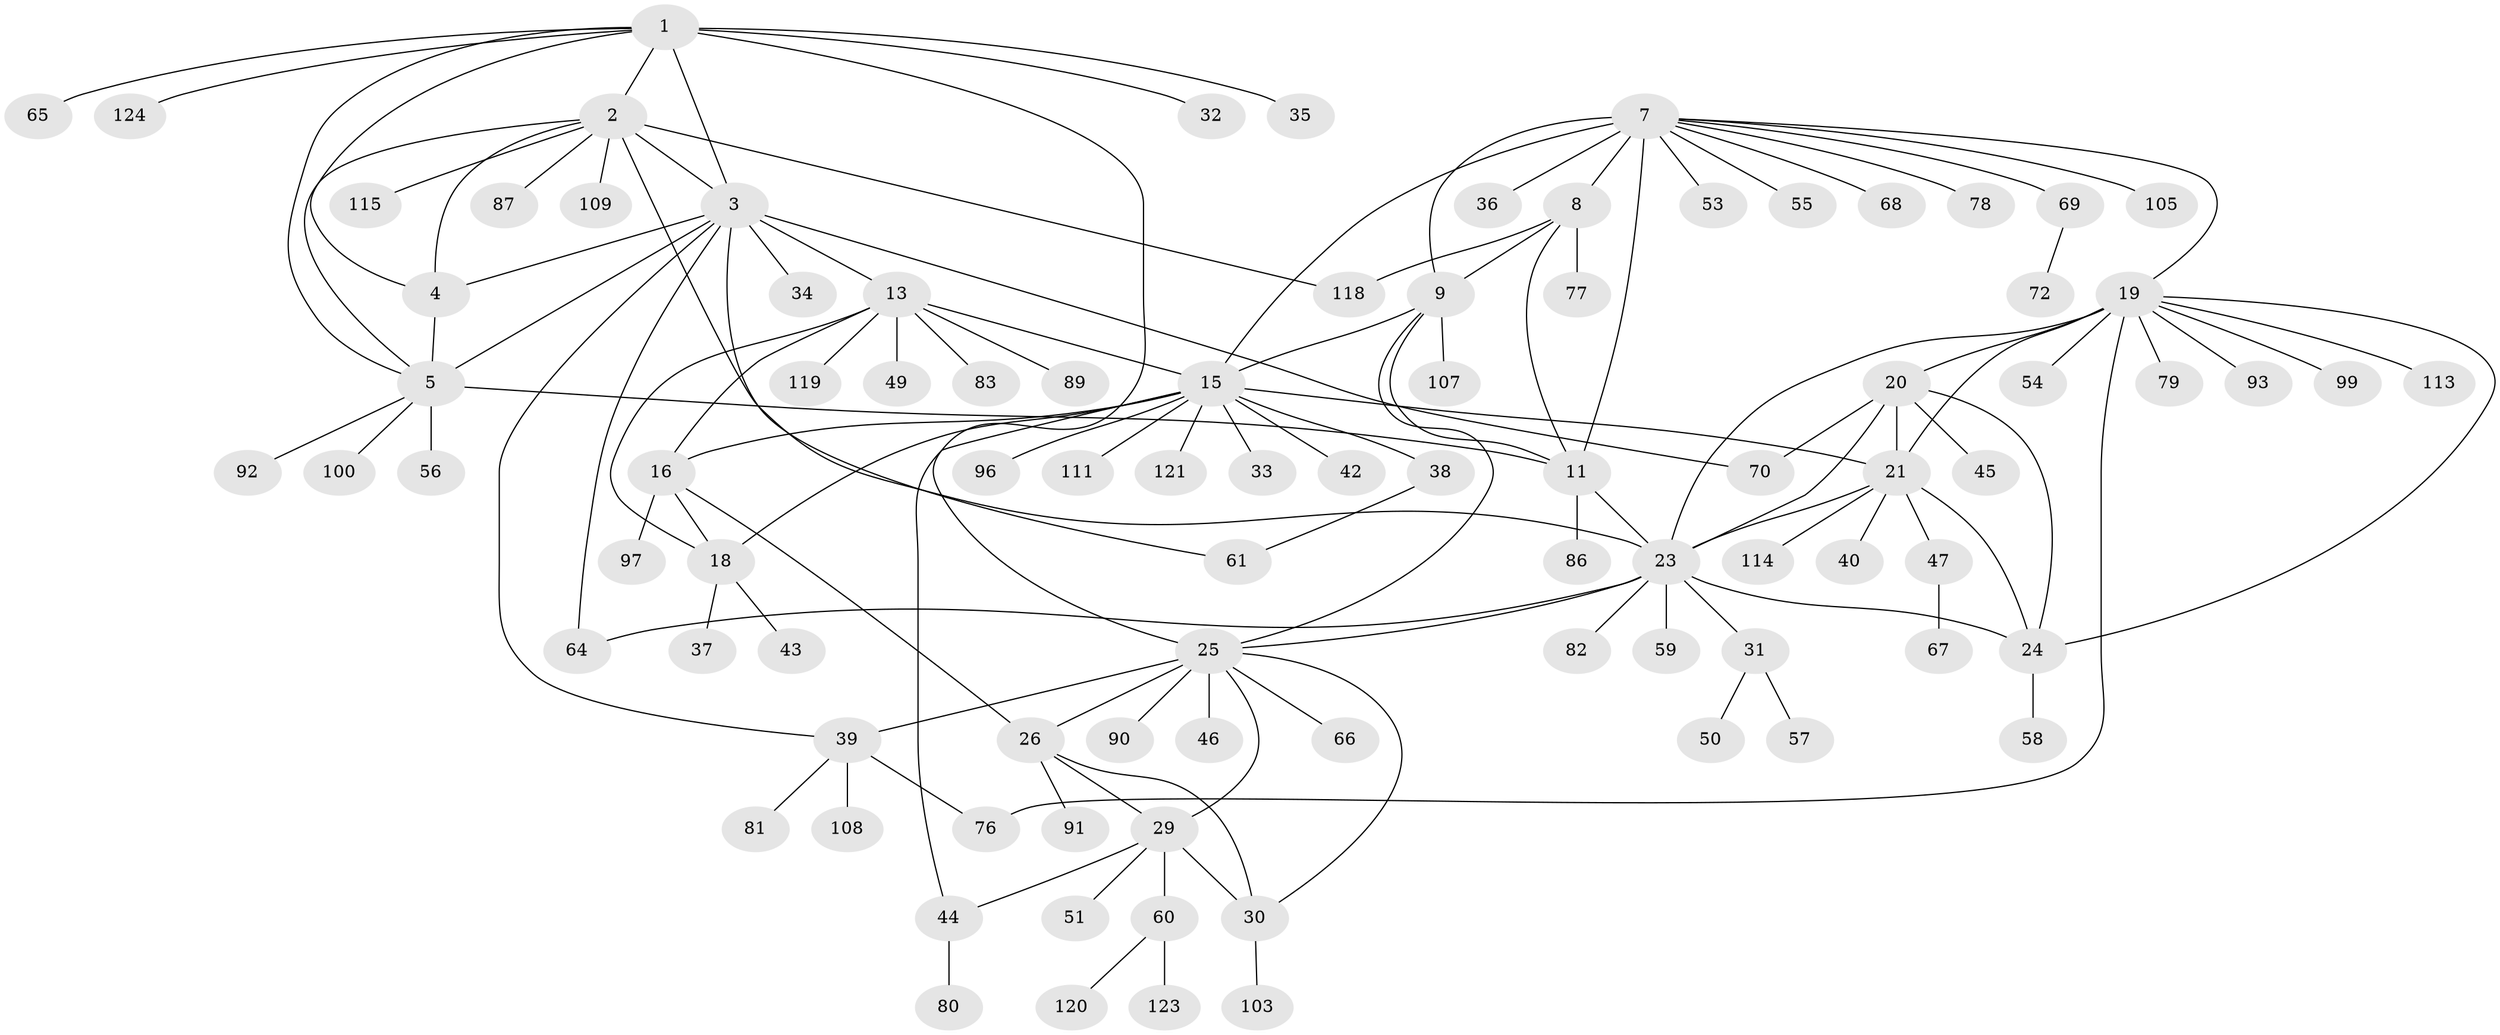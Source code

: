 // Generated by graph-tools (version 1.1) at 2025/52/02/27/25 19:52:21]
// undirected, 92 vertices, 127 edges
graph export_dot {
graph [start="1"]
  node [color=gray90,style=filled];
  1 [super="+52"];
  2 [super="+95"];
  3 [super="+6"];
  4 [super="+112"];
  5 [super="+63"];
  7 [super="+12"];
  8 [super="+10"];
  9 [super="+101"];
  11 [super="+94"];
  13 [super="+14"];
  15 [super="+17"];
  16 [super="+117"];
  18 [super="+104"];
  19 [super="+22"];
  20 [super="+73"];
  21 [super="+48"];
  23 [super="+41"];
  24 [super="+102"];
  25 [super="+27"];
  26 [super="+28"];
  29 [super="+71"];
  30 [super="+85"];
  31 [super="+106"];
  32;
  33;
  34 [super="+62"];
  35;
  36 [super="+116"];
  37;
  38;
  39;
  40;
  42;
  43;
  44 [super="+74"];
  45;
  46;
  47;
  49 [super="+84"];
  50;
  51;
  53;
  54;
  55;
  56;
  57 [super="+88"];
  58;
  59;
  60;
  61;
  64;
  65 [super="+75"];
  66;
  67 [super="+110"];
  68;
  69;
  70;
  72;
  76;
  77;
  78;
  79;
  80;
  81 [super="+122"];
  82 [super="+98"];
  83;
  86;
  87;
  89;
  90;
  91;
  92;
  93;
  96;
  97;
  99;
  100;
  103;
  105;
  107;
  108;
  109;
  111;
  113;
  114;
  115;
  118;
  119;
  120;
  121;
  123;
  124;
  1 -- 2;
  1 -- 3 [weight=2];
  1 -- 4;
  1 -- 5;
  1 -- 25;
  1 -- 32;
  1 -- 35;
  1 -- 65;
  1 -- 124;
  2 -- 3 [weight=2];
  2 -- 4;
  2 -- 5;
  2 -- 23;
  2 -- 87;
  2 -- 115;
  2 -- 118;
  2 -- 109;
  3 -- 4 [weight=2];
  3 -- 5 [weight=2];
  3 -- 34;
  3 -- 61;
  3 -- 64;
  3 -- 70;
  3 -- 39;
  3 -- 13;
  4 -- 5;
  5 -- 11;
  5 -- 56;
  5 -- 92;
  5 -- 100;
  7 -- 8 [weight=4];
  7 -- 9 [weight=2];
  7 -- 11 [weight=2];
  7 -- 19;
  7 -- 36;
  7 -- 68;
  7 -- 105;
  7 -- 69;
  7 -- 78;
  7 -- 53;
  7 -- 55;
  7 -- 15;
  8 -- 9 [weight=2];
  8 -- 11 [weight=2];
  8 -- 118;
  8 -- 77;
  9 -- 11;
  9 -- 25;
  9 -- 107;
  9 -- 15;
  11 -- 86;
  11 -- 23;
  13 -- 15 [weight=4];
  13 -- 16 [weight=2];
  13 -- 18 [weight=2];
  13 -- 83;
  13 -- 49;
  13 -- 119;
  13 -- 89;
  15 -- 16 [weight=2];
  15 -- 18 [weight=2];
  15 -- 42;
  15 -- 96;
  15 -- 121;
  15 -- 33;
  15 -- 38;
  15 -- 44;
  15 -- 111;
  15 -- 21;
  16 -- 18;
  16 -- 97;
  16 -- 26;
  18 -- 37;
  18 -- 43;
  19 -- 20 [weight=2];
  19 -- 21 [weight=2];
  19 -- 23 [weight=2];
  19 -- 24 [weight=2];
  19 -- 54;
  19 -- 76;
  19 -- 79;
  19 -- 99;
  19 -- 113;
  19 -- 93;
  20 -- 21;
  20 -- 23;
  20 -- 24;
  20 -- 45;
  20 -- 70;
  21 -- 23;
  21 -- 24;
  21 -- 40;
  21 -- 47;
  21 -- 114;
  23 -- 24;
  23 -- 31;
  23 -- 59;
  23 -- 64;
  23 -- 82;
  23 -- 25;
  24 -- 58;
  25 -- 26 [weight=4];
  25 -- 29 [weight=2];
  25 -- 30 [weight=2];
  25 -- 39;
  25 -- 66;
  25 -- 90;
  25 -- 46;
  26 -- 29 [weight=2];
  26 -- 30 [weight=2];
  26 -- 91;
  29 -- 30;
  29 -- 44;
  29 -- 51;
  29 -- 60;
  30 -- 103;
  31 -- 50;
  31 -- 57;
  38 -- 61;
  39 -- 76;
  39 -- 81;
  39 -- 108;
  44 -- 80;
  47 -- 67;
  60 -- 120;
  60 -- 123;
  69 -- 72;
}
